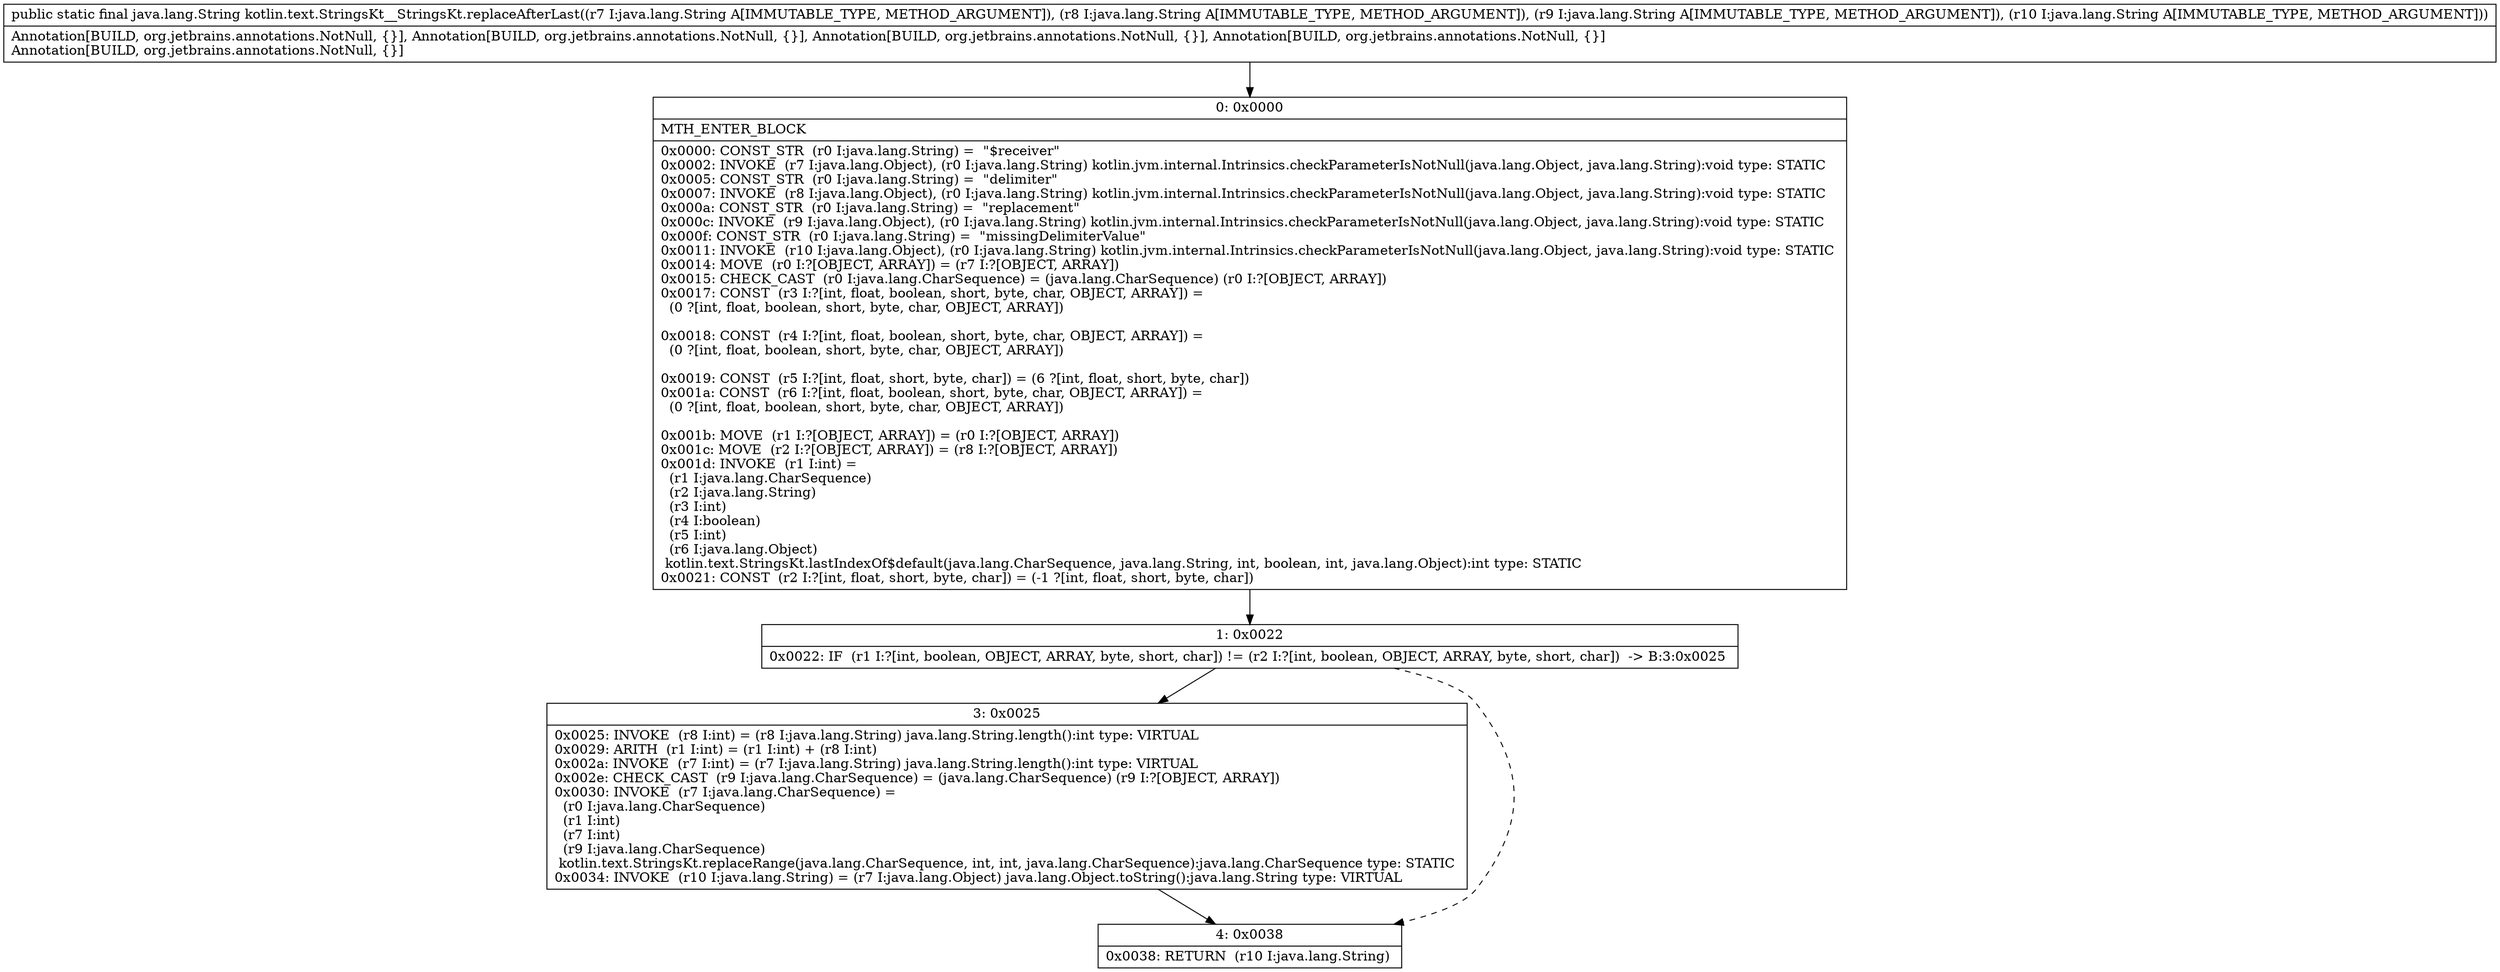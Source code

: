 digraph "CFG forkotlin.text.StringsKt__StringsKt.replaceAfterLast(Ljava\/lang\/String;Ljava\/lang\/String;Ljava\/lang\/String;Ljava\/lang\/String;)Ljava\/lang\/String;" {
Node_0 [shape=record,label="{0\:\ 0x0000|MTH_ENTER_BLOCK\l|0x0000: CONST_STR  (r0 I:java.lang.String) =  \"$receiver\" \l0x0002: INVOKE  (r7 I:java.lang.Object), (r0 I:java.lang.String) kotlin.jvm.internal.Intrinsics.checkParameterIsNotNull(java.lang.Object, java.lang.String):void type: STATIC \l0x0005: CONST_STR  (r0 I:java.lang.String) =  \"delimiter\" \l0x0007: INVOKE  (r8 I:java.lang.Object), (r0 I:java.lang.String) kotlin.jvm.internal.Intrinsics.checkParameterIsNotNull(java.lang.Object, java.lang.String):void type: STATIC \l0x000a: CONST_STR  (r0 I:java.lang.String) =  \"replacement\" \l0x000c: INVOKE  (r9 I:java.lang.Object), (r0 I:java.lang.String) kotlin.jvm.internal.Intrinsics.checkParameterIsNotNull(java.lang.Object, java.lang.String):void type: STATIC \l0x000f: CONST_STR  (r0 I:java.lang.String) =  \"missingDelimiterValue\" \l0x0011: INVOKE  (r10 I:java.lang.Object), (r0 I:java.lang.String) kotlin.jvm.internal.Intrinsics.checkParameterIsNotNull(java.lang.Object, java.lang.String):void type: STATIC \l0x0014: MOVE  (r0 I:?[OBJECT, ARRAY]) = (r7 I:?[OBJECT, ARRAY]) \l0x0015: CHECK_CAST  (r0 I:java.lang.CharSequence) = (java.lang.CharSequence) (r0 I:?[OBJECT, ARRAY]) \l0x0017: CONST  (r3 I:?[int, float, boolean, short, byte, char, OBJECT, ARRAY]) = \l  (0 ?[int, float, boolean, short, byte, char, OBJECT, ARRAY])\l \l0x0018: CONST  (r4 I:?[int, float, boolean, short, byte, char, OBJECT, ARRAY]) = \l  (0 ?[int, float, boolean, short, byte, char, OBJECT, ARRAY])\l \l0x0019: CONST  (r5 I:?[int, float, short, byte, char]) = (6 ?[int, float, short, byte, char]) \l0x001a: CONST  (r6 I:?[int, float, boolean, short, byte, char, OBJECT, ARRAY]) = \l  (0 ?[int, float, boolean, short, byte, char, OBJECT, ARRAY])\l \l0x001b: MOVE  (r1 I:?[OBJECT, ARRAY]) = (r0 I:?[OBJECT, ARRAY]) \l0x001c: MOVE  (r2 I:?[OBJECT, ARRAY]) = (r8 I:?[OBJECT, ARRAY]) \l0x001d: INVOKE  (r1 I:int) = \l  (r1 I:java.lang.CharSequence)\l  (r2 I:java.lang.String)\l  (r3 I:int)\l  (r4 I:boolean)\l  (r5 I:int)\l  (r6 I:java.lang.Object)\l kotlin.text.StringsKt.lastIndexOf$default(java.lang.CharSequence, java.lang.String, int, boolean, int, java.lang.Object):int type: STATIC \l0x0021: CONST  (r2 I:?[int, float, short, byte, char]) = (\-1 ?[int, float, short, byte, char]) \l}"];
Node_1 [shape=record,label="{1\:\ 0x0022|0x0022: IF  (r1 I:?[int, boolean, OBJECT, ARRAY, byte, short, char]) != (r2 I:?[int, boolean, OBJECT, ARRAY, byte, short, char])  \-\> B:3:0x0025 \l}"];
Node_3 [shape=record,label="{3\:\ 0x0025|0x0025: INVOKE  (r8 I:int) = (r8 I:java.lang.String) java.lang.String.length():int type: VIRTUAL \l0x0029: ARITH  (r1 I:int) = (r1 I:int) + (r8 I:int) \l0x002a: INVOKE  (r7 I:int) = (r7 I:java.lang.String) java.lang.String.length():int type: VIRTUAL \l0x002e: CHECK_CAST  (r9 I:java.lang.CharSequence) = (java.lang.CharSequence) (r9 I:?[OBJECT, ARRAY]) \l0x0030: INVOKE  (r7 I:java.lang.CharSequence) = \l  (r0 I:java.lang.CharSequence)\l  (r1 I:int)\l  (r7 I:int)\l  (r9 I:java.lang.CharSequence)\l kotlin.text.StringsKt.replaceRange(java.lang.CharSequence, int, int, java.lang.CharSequence):java.lang.CharSequence type: STATIC \l0x0034: INVOKE  (r10 I:java.lang.String) = (r7 I:java.lang.Object) java.lang.Object.toString():java.lang.String type: VIRTUAL \l}"];
Node_4 [shape=record,label="{4\:\ 0x0038|0x0038: RETURN  (r10 I:java.lang.String) \l}"];
MethodNode[shape=record,label="{public static final java.lang.String kotlin.text.StringsKt__StringsKt.replaceAfterLast((r7 I:java.lang.String A[IMMUTABLE_TYPE, METHOD_ARGUMENT]), (r8 I:java.lang.String A[IMMUTABLE_TYPE, METHOD_ARGUMENT]), (r9 I:java.lang.String A[IMMUTABLE_TYPE, METHOD_ARGUMENT]), (r10 I:java.lang.String A[IMMUTABLE_TYPE, METHOD_ARGUMENT]))  | Annotation[BUILD, org.jetbrains.annotations.NotNull, \{\}], Annotation[BUILD, org.jetbrains.annotations.NotNull, \{\}], Annotation[BUILD, org.jetbrains.annotations.NotNull, \{\}], Annotation[BUILD, org.jetbrains.annotations.NotNull, \{\}]\lAnnotation[BUILD, org.jetbrains.annotations.NotNull, \{\}]\l}"];
MethodNode -> Node_0;
Node_0 -> Node_1;
Node_1 -> Node_3;
Node_1 -> Node_4[style=dashed];
Node_3 -> Node_4;
}

